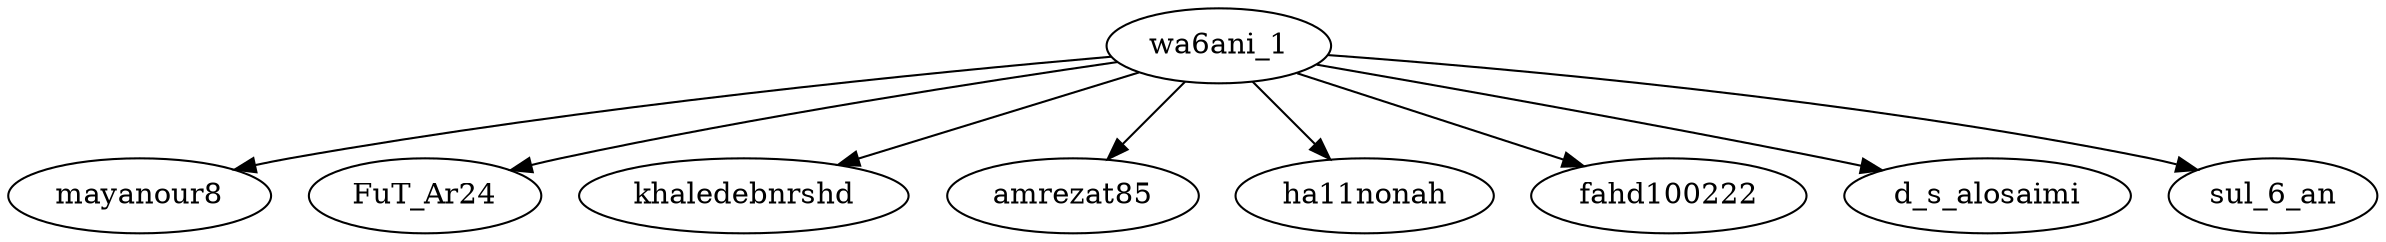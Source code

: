 strict digraph {
"wa6ani_1" -> "mayanour8"
"wa6ani_1" -> "FuT_Ar24"
"wa6ani_1" -> "khaledebnrshd"
"wa6ani_1" -> "amrezat85"
"wa6ani_1" -> "ha11nonah"
"wa6ani_1" -> "fahd100222"
"wa6ani_1" -> "d_s_alosaimi"
"wa6ani_1" -> "sul_6_an"
}